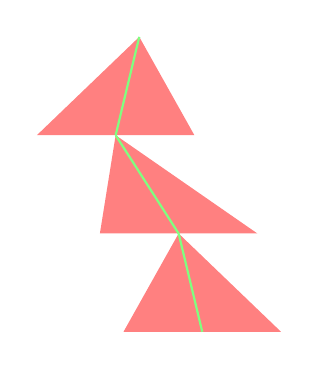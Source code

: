 \begin{tikzpicture}
  \node (l0) {};
  \node [below = of l0, xshift = -0.3cm] (l1) {};
  \node [below = of l1, xshift =  0.8cm] (l2) {};
  \node [below = of l2, xshift =  0.3cm] (l3) {};

  \node [xshift = -1cm] (l1l) at (l1) {};
  \node [xshift =  1cm] (l1r) at (l1) {};

  \node [xshift = -1cm] (l2l) at (l2) {};
  \node [xshift =  1cm] (l2r) at (l2) {};

  \node [xshift = -1cm] (l3l) at (l3) {};
  \node [xshift =  1cm] (l3r) at (l3) {};

  \fill[red!50] (l0.center) -- (l1l.center) -- (l1r.center) -- cycle;
  \fill[red!50] (l1.center) -- (l2l.center) -- (l2r.center) -- cycle;
  \fill[red!50] (l2.center) -- (l3l.center) -- (l3r.center) -- cycle;

  \draw[green!50, thick] (l0.center) -- (l1.center);
  \draw[green!50, thick] (l1.center) -- (l2.center);
  \draw[green!50, thick] (l2.center) -- (l3.center);
\end{tikzpicture}
